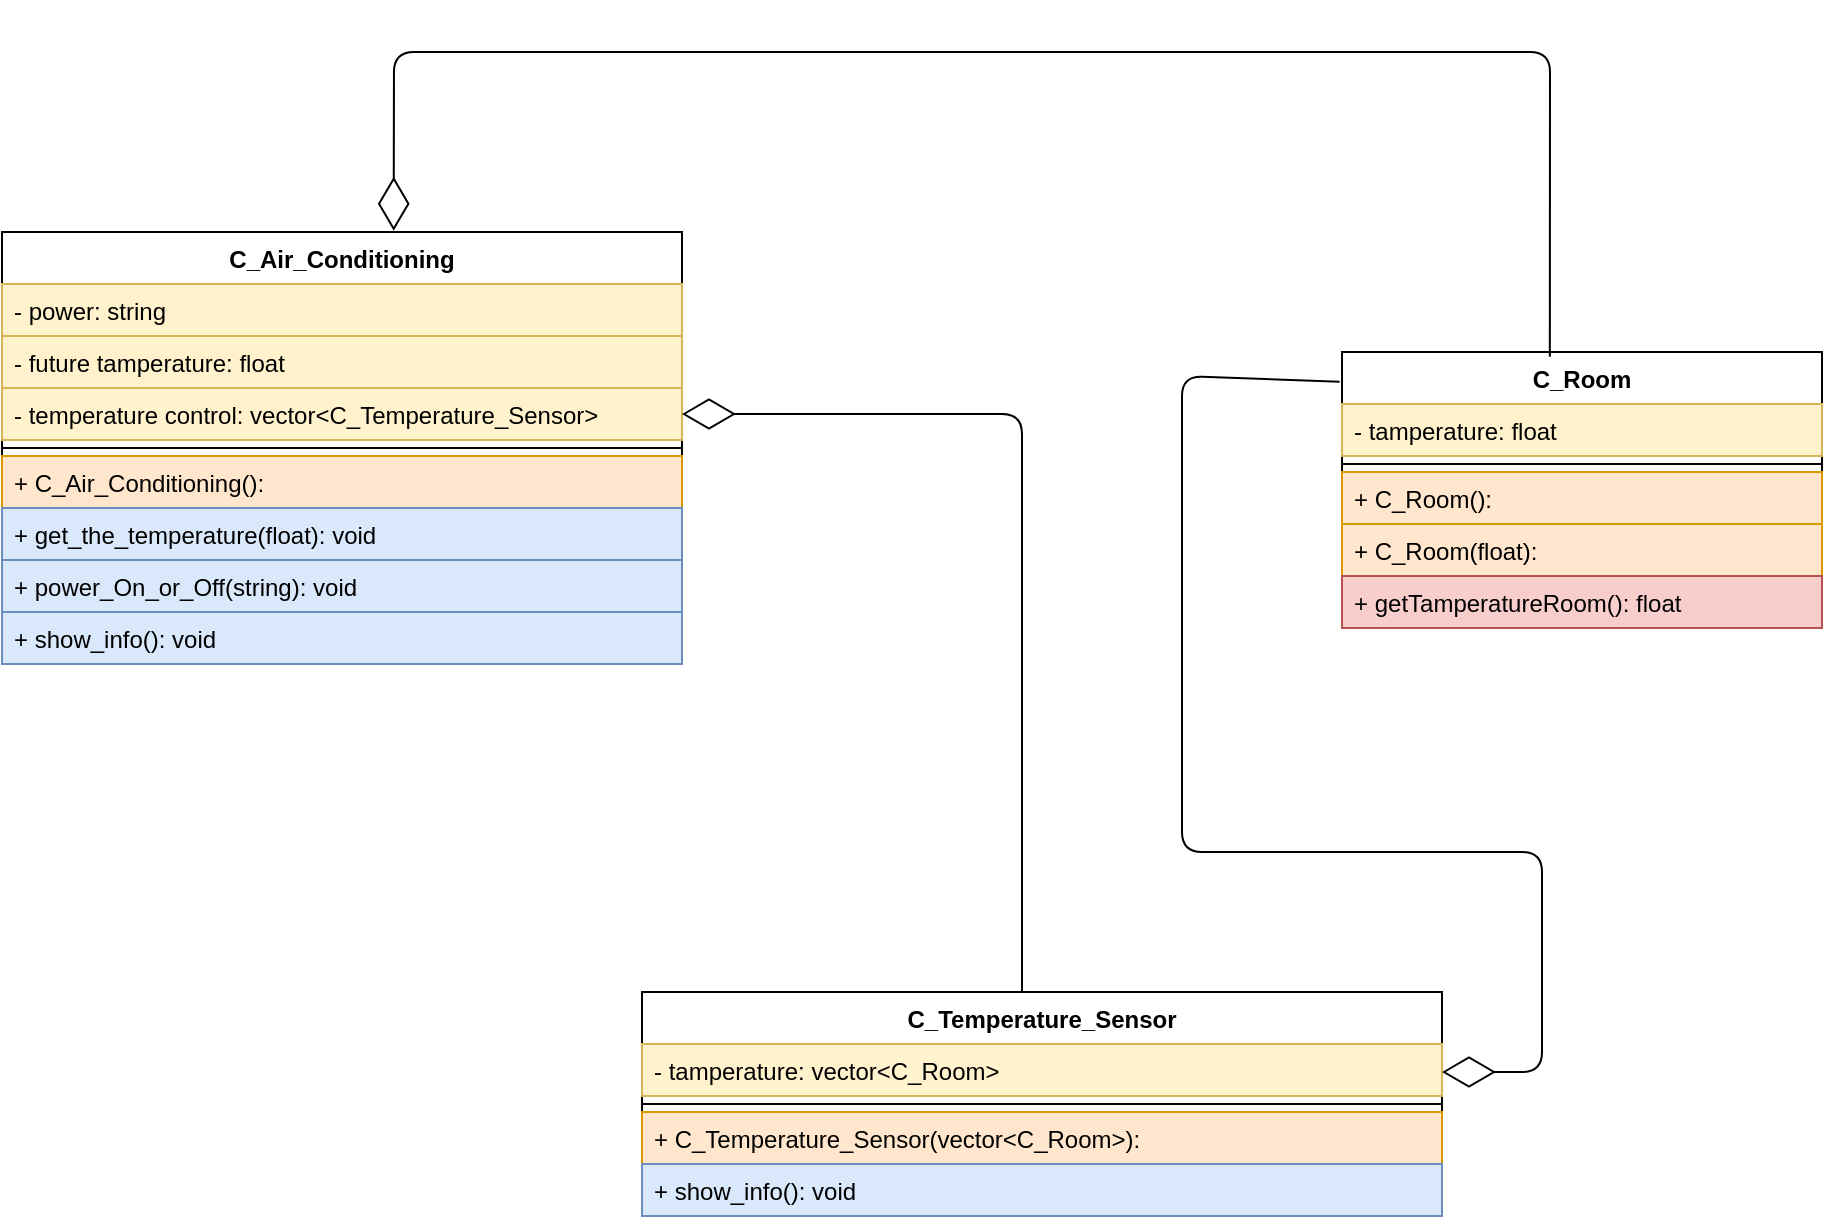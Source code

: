 <mxfile version="15.2.5" type="github">
  <diagram id="NIeR_qIFmRhdvWZvgEUM" name="Page-1">
    <mxGraphModel dx="973" dy="568" grid="1" gridSize="10" guides="1" tooltips="1" connect="1" arrows="1" fold="1" page="1" pageScale="1" pageWidth="827" pageHeight="1169" math="0" shadow="0">
      <root>
        <mxCell id="0" />
        <mxCell id="1" parent="0" />
        <mxCell id="CvpwVbypXIwLcZDbLhmN-1" value="C_Temperature_Sensor" style="swimlane;fontStyle=1;align=center;verticalAlign=top;childLayout=stackLayout;horizontal=1;startSize=26;horizontalStack=0;resizeParent=1;resizeParentMax=0;resizeLast=0;collapsible=1;marginBottom=0;" parent="1" vertex="1">
          <mxGeometry x="410" y="630" width="400" height="112" as="geometry" />
        </mxCell>
        <mxCell id="CvpwVbypXIwLcZDbLhmN-10" value="- tamperature: vector&lt;C_Room&gt;" style="text;strokeColor=#d6b656;fillColor=#fff2cc;align=left;verticalAlign=top;spacingLeft=4;spacingRight=4;overflow=hidden;rotatable=0;points=[[0,0.5],[1,0.5]];portConstraint=eastwest;" parent="CvpwVbypXIwLcZDbLhmN-1" vertex="1">
          <mxGeometry y="26" width="400" height="26" as="geometry" />
        </mxCell>
        <mxCell id="CvpwVbypXIwLcZDbLhmN-3" value="" style="line;strokeWidth=1;fillColor=none;align=left;verticalAlign=middle;spacingTop=-1;spacingLeft=3;spacingRight=3;rotatable=0;labelPosition=right;points=[];portConstraint=eastwest;" parent="CvpwVbypXIwLcZDbLhmN-1" vertex="1">
          <mxGeometry y="52" width="400" height="8" as="geometry" />
        </mxCell>
        <mxCell id="IhB9DNKg_KkhCnSfU3_8-2" value="+ C_Temperature_Sensor(vector&lt;C_Room&gt;):" style="text;strokeColor=#d79b00;fillColor=#ffe6cc;align=left;verticalAlign=top;spacingLeft=4;spacingRight=4;overflow=hidden;rotatable=0;points=[[0,0.5],[1,0.5]];portConstraint=eastwest;" vertex="1" parent="CvpwVbypXIwLcZDbLhmN-1">
          <mxGeometry y="60" width="400" height="26" as="geometry" />
        </mxCell>
        <mxCell id="CvpwVbypXIwLcZDbLhmN-26" value="+ show_info(): void" style="text;strokeColor=#6c8ebf;fillColor=#dae8fc;align=left;verticalAlign=top;spacingLeft=4;spacingRight=4;overflow=hidden;rotatable=0;points=[[0,0.5],[1,0.5]];portConstraint=eastwest;" parent="CvpwVbypXIwLcZDbLhmN-1" vertex="1">
          <mxGeometry y="86" width="400" height="26" as="geometry" />
        </mxCell>
        <mxCell id="CvpwVbypXIwLcZDbLhmN-5" value="C_Air_Conditioning" style="swimlane;fontStyle=1;align=center;verticalAlign=top;childLayout=stackLayout;horizontal=1;startSize=26;horizontalStack=0;resizeParent=1;resizeParentMax=0;resizeLast=0;collapsible=1;marginBottom=0;" parent="1" vertex="1">
          <mxGeometry x="90" y="250" width="340" height="216" as="geometry" />
        </mxCell>
        <mxCell id="CvpwVbypXIwLcZDbLhmN-6" value="- power: string" style="text;strokeColor=#d6b656;fillColor=#fff2cc;align=left;verticalAlign=top;spacingLeft=4;spacingRight=4;overflow=hidden;rotatable=0;points=[[0,0.5],[1,0.5]];portConstraint=eastwest;" parent="CvpwVbypXIwLcZDbLhmN-5" vertex="1">
          <mxGeometry y="26" width="340" height="26" as="geometry" />
        </mxCell>
        <mxCell id="CvpwVbypXIwLcZDbLhmN-31" value="- future tamperature: float" style="text;strokeColor=#d6b656;fillColor=#fff2cc;align=left;verticalAlign=top;spacingLeft=4;spacingRight=4;overflow=hidden;rotatable=0;points=[[0,0.5],[1,0.5]];portConstraint=eastwest;" parent="CvpwVbypXIwLcZDbLhmN-5" vertex="1">
          <mxGeometry y="52" width="340" height="26" as="geometry" />
        </mxCell>
        <mxCell id="CvpwVbypXIwLcZDbLhmN-21" value="- temperature control: vector&lt;C_Temperature_Sensor&gt;" style="text;strokeColor=#d6b656;fillColor=#fff2cc;align=left;verticalAlign=top;spacingLeft=4;spacingRight=4;overflow=hidden;rotatable=0;points=[[0,0.5],[1,0.5]];portConstraint=eastwest;" parent="CvpwVbypXIwLcZDbLhmN-5" vertex="1">
          <mxGeometry y="78" width="340" height="26" as="geometry" />
        </mxCell>
        <mxCell id="CvpwVbypXIwLcZDbLhmN-7" value="" style="line;strokeWidth=1;fillColor=none;align=left;verticalAlign=middle;spacingTop=-1;spacingLeft=3;spacingRight=3;rotatable=0;labelPosition=right;points=[];portConstraint=eastwest;" parent="CvpwVbypXIwLcZDbLhmN-5" vertex="1">
          <mxGeometry y="104" width="340" height="8" as="geometry" />
        </mxCell>
        <mxCell id="CvpwVbypXIwLcZDbLhmN-13" value="+ C_Air_Conditioning():" style="text;strokeColor=#d79b00;fillColor=#ffe6cc;align=left;verticalAlign=top;spacingLeft=4;spacingRight=4;overflow=hidden;rotatable=0;points=[[0,0.5],[1,0.5]];portConstraint=eastwest;" parent="CvpwVbypXIwLcZDbLhmN-5" vertex="1">
          <mxGeometry y="112" width="340" height="26" as="geometry" />
        </mxCell>
        <mxCell id="IhB9DNKg_KkhCnSfU3_8-6" value="+ get_the_temperature(float): void" style="text;strokeColor=#6c8ebf;fillColor=#dae8fc;align=left;verticalAlign=top;spacingLeft=4;spacingRight=4;overflow=hidden;rotatable=0;points=[[0,0.5],[1,0.5]];portConstraint=eastwest;" vertex="1" parent="CvpwVbypXIwLcZDbLhmN-5">
          <mxGeometry y="138" width="340" height="26" as="geometry" />
        </mxCell>
        <mxCell id="CvpwVbypXIwLcZDbLhmN-32" value="+ power_On_or_Off(string): void" style="text;strokeColor=#6c8ebf;fillColor=#dae8fc;align=left;verticalAlign=top;spacingLeft=4;spacingRight=4;overflow=hidden;rotatable=0;points=[[0,0.5],[1,0.5]];portConstraint=eastwest;" parent="CvpwVbypXIwLcZDbLhmN-5" vertex="1">
          <mxGeometry y="164" width="340" height="26" as="geometry" />
        </mxCell>
        <mxCell id="IhB9DNKg_KkhCnSfU3_8-5" value="+ show_info(): void" style="text;strokeColor=#6c8ebf;fillColor=#dae8fc;align=left;verticalAlign=top;spacingLeft=4;spacingRight=4;overflow=hidden;rotatable=0;points=[[0,0.5],[1,0.5]];portConstraint=eastwest;" vertex="1" parent="CvpwVbypXIwLcZDbLhmN-5">
          <mxGeometry y="190" width="340" height="26" as="geometry" />
        </mxCell>
        <mxCell id="CvpwVbypXIwLcZDbLhmN-9" value="C_Room" style="swimlane;fontStyle=1;align=center;verticalAlign=top;childLayout=stackLayout;horizontal=1;startSize=26;horizontalStack=0;resizeParent=1;resizeParentMax=0;resizeLast=0;collapsible=1;marginBottom=0;" parent="1" vertex="1">
          <mxGeometry x="760" y="310" width="240" height="138" as="geometry" />
        </mxCell>
        <mxCell id="CvpwVbypXIwLcZDbLhmN-37" value="- tamperature: float" style="text;strokeColor=#d6b656;fillColor=#fff2cc;align=left;verticalAlign=top;spacingLeft=4;spacingRight=4;overflow=hidden;rotatable=0;points=[[0,0.5],[1,0.5]];portConstraint=eastwest;" parent="CvpwVbypXIwLcZDbLhmN-9" vertex="1">
          <mxGeometry y="26" width="240" height="26" as="geometry" />
        </mxCell>
        <mxCell id="CvpwVbypXIwLcZDbLhmN-11" value="" style="line;strokeWidth=1;fillColor=none;align=left;verticalAlign=middle;spacingTop=-1;spacingLeft=3;spacingRight=3;rotatable=0;labelPosition=right;points=[];portConstraint=eastwest;" parent="CvpwVbypXIwLcZDbLhmN-9" vertex="1">
          <mxGeometry y="52" width="240" height="8" as="geometry" />
        </mxCell>
        <mxCell id="CvpwVbypXIwLcZDbLhmN-39" value="+ C_Room():" style="text;strokeColor=#d79b00;fillColor=#ffe6cc;align=left;verticalAlign=top;spacingLeft=4;spacingRight=4;overflow=hidden;rotatable=0;points=[[0,0.5],[1,0.5]];portConstraint=eastwest;" parent="CvpwVbypXIwLcZDbLhmN-9" vertex="1">
          <mxGeometry y="60" width="240" height="26" as="geometry" />
        </mxCell>
        <mxCell id="CvpwVbypXIwLcZDbLhmN-45" value="+ C_Room(float):" style="text;strokeColor=#d79b00;fillColor=#ffe6cc;align=left;verticalAlign=top;spacingLeft=4;spacingRight=4;overflow=hidden;rotatable=0;points=[[0,0.5],[1,0.5]];portConstraint=eastwest;" parent="CvpwVbypXIwLcZDbLhmN-9" vertex="1">
          <mxGeometry y="86" width="240" height="26" as="geometry" />
        </mxCell>
        <mxCell id="IhB9DNKg_KkhCnSfU3_8-4" value="+ getTamperatureRoom(): float" style="text;strokeColor=#b85450;fillColor=#f8cecc;align=left;verticalAlign=top;spacingLeft=4;spacingRight=4;overflow=hidden;rotatable=0;points=[[0,0.5],[1,0.5]];portConstraint=eastwest;" vertex="1" parent="CvpwVbypXIwLcZDbLhmN-9">
          <mxGeometry y="112" width="240" height="26" as="geometry" />
        </mxCell>
        <mxCell id="CvpwVbypXIwLcZDbLhmN-30" value="" style="endArrow=diamondThin;endFill=0;endSize=24;html=1;exitX=0.475;exitY=0;exitDx=0;exitDy=0;exitPerimeter=0;entryX=1;entryY=0.5;entryDx=0;entryDy=0;" parent="1" source="CvpwVbypXIwLcZDbLhmN-1" target="CvpwVbypXIwLcZDbLhmN-21" edge="1">
          <mxGeometry width="160" relative="1" as="geometry">
            <mxPoint x="520" y="410" as="sourcePoint" />
            <mxPoint x="606" y="260" as="targetPoint" />
            <Array as="points">
              <mxPoint x="600" y="341" />
              <mxPoint x="480" y="341" />
            </Array>
          </mxGeometry>
        </mxCell>
        <mxCell id="CvpwVbypXIwLcZDbLhmN-36" value="" style="endArrow=diamondThin;endFill=0;endSize=24;html=1;entryX=0.576;entryY=-0.003;entryDx=0;entryDy=0;entryPerimeter=0;exitX=0.433;exitY=0.017;exitDx=0;exitDy=0;exitPerimeter=0;" parent="1" source="CvpwVbypXIwLcZDbLhmN-9" target="CvpwVbypXIwLcZDbLhmN-5" edge="1">
          <mxGeometry width="160" relative="1" as="geometry">
            <mxPoint x="830" y="160" as="sourcePoint" />
            <mxPoint x="990" y="160" as="targetPoint" />
            <Array as="points">
              <mxPoint x="864" y="160" />
              <mxPoint x="840" y="160" />
              <mxPoint x="286" y="160" />
            </Array>
          </mxGeometry>
        </mxCell>
        <mxCell id="IhB9DNKg_KkhCnSfU3_8-3" value="" style="endArrow=diamondThin;endFill=0;endSize=24;html=1;exitX=-0.005;exitY=0.108;exitDx=0;exitDy=0;entryX=1;entryY=0.5;entryDx=0;entryDy=0;exitPerimeter=0;" edge="1" parent="1" source="CvpwVbypXIwLcZDbLhmN-9">
          <mxGeometry width="160" relative="1" as="geometry">
            <mxPoint x="980" y="959" as="sourcePoint" />
            <mxPoint x="810" y="670" as="targetPoint" />
            <Array as="points">
              <mxPoint x="680" y="322" />
              <mxPoint x="680" y="560" />
              <mxPoint x="860" y="560" />
              <mxPoint x="860" y="670" />
            </Array>
          </mxGeometry>
        </mxCell>
      </root>
    </mxGraphModel>
  </diagram>
</mxfile>
